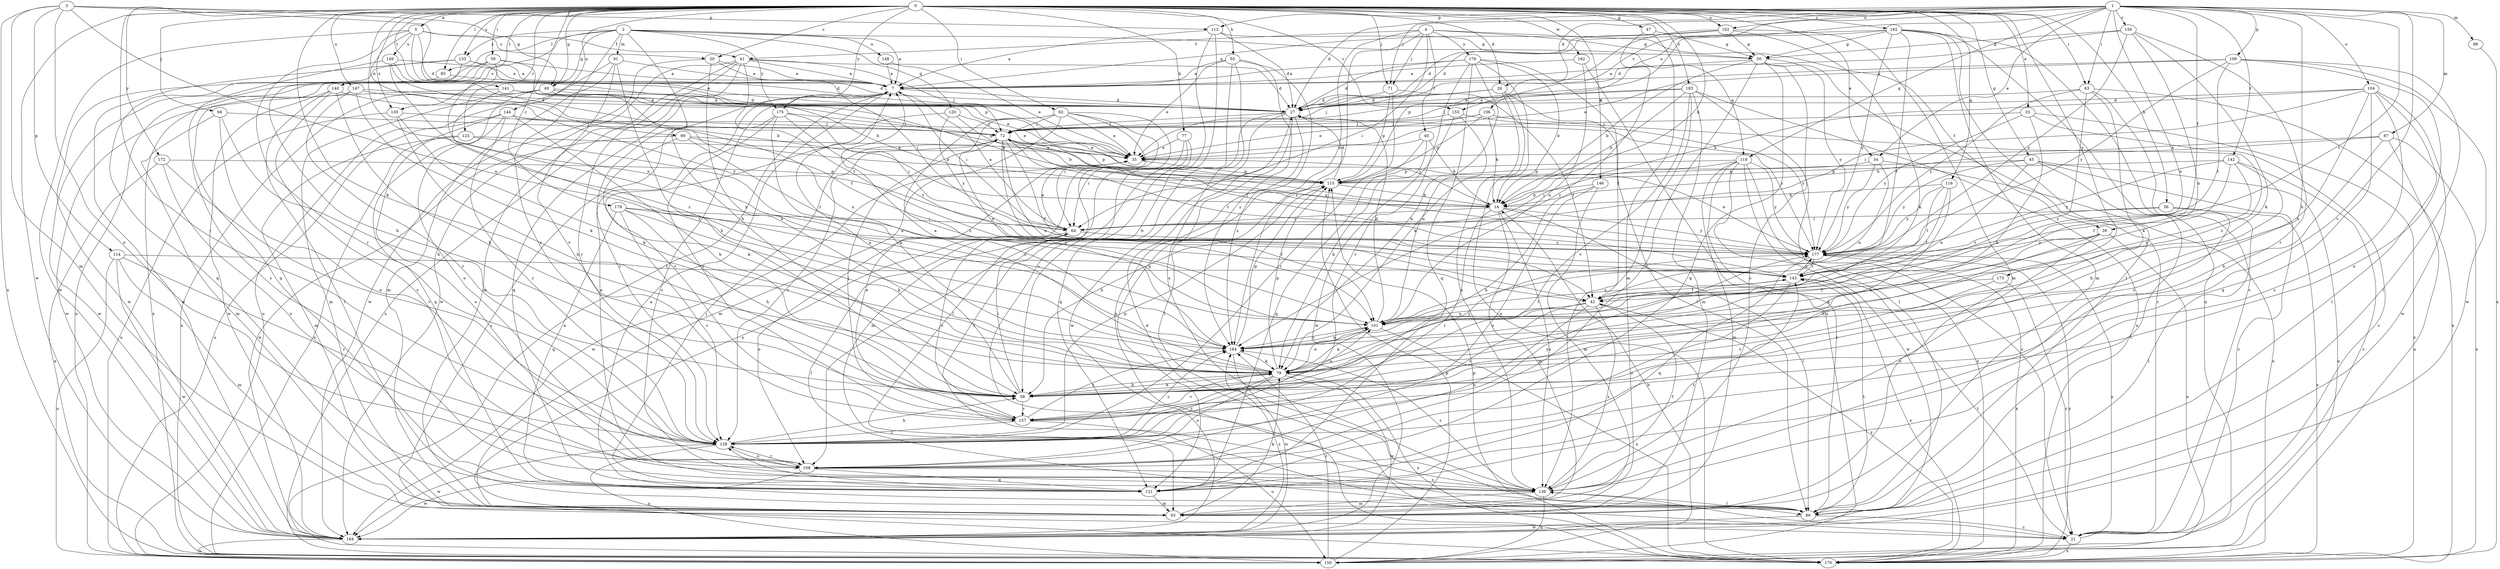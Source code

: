 strict digraph  {
0;
1;
2;
3;
4;
5;
7;
14;
20;
21;
26;
27;
33;
34;
35;
39;
40;
41;
42;
45;
47;
49;
50;
55;
56;
58;
59;
62;
63;
64;
66;
71;
72;
77;
79;
85;
86;
87;
88;
91;
93;
99;
101;
102;
104;
106;
108;
109;
113;
114;
115;
116;
118;
120;
121;
123;
128;
133;
135;
136;
140;
141;
142;
143;
144;
146;
147;
148;
149;
150;
153;
156;
157;
162;
164;
170;
172;
173;
175;
176;
177;
178;
182;
183;
184;
0 -> 5  [label=a];
0 -> 14  [label=b];
0 -> 20  [label=c];
0 -> 26  [label=d];
0 -> 33  [label=e];
0 -> 34  [label=e];
0 -> 45  [label=g];
0 -> 47  [label=g];
0 -> 49  [label=g];
0 -> 55  [label=h];
0 -> 56  [label=h];
0 -> 59  [label=i];
0 -> 62  [label=i];
0 -> 63  [label=i];
0 -> 66  [label=j];
0 -> 71  [label=j];
0 -> 77  [label=k];
0 -> 79  [label=k];
0 -> 85  [label=l];
0 -> 99  [label=n];
0 -> 101  [label=n];
0 -> 102  [label=o];
0 -> 116  [label=q];
0 -> 123  [label=r];
0 -> 128  [label=r];
0 -> 133  [label=s];
0 -> 140  [label=t];
0 -> 141  [label=t];
0 -> 144  [label=u];
0 -> 146  [label=u];
0 -> 147  [label=u];
0 -> 153  [label=v];
0 -> 162  [label=w];
0 -> 164  [label=w];
0 -> 172  [label=y];
0 -> 173  [label=y];
0 -> 175  [label=y];
0 -> 178  [label=z];
0 -> 182  [label=z];
0 -> 183  [label=z];
1 -> 26  [label=d];
1 -> 27  [label=d];
1 -> 34  [label=e];
1 -> 39  [label=f];
1 -> 58  [label=h];
1 -> 63  [label=i];
1 -> 71  [label=j];
1 -> 87  [label=m];
1 -> 88  [label=m];
1 -> 101  [label=n];
1 -> 102  [label=o];
1 -> 104  [label=o];
1 -> 106  [label=o];
1 -> 109  [label=p];
1 -> 113  [label=p];
1 -> 118  [label=q];
1 -> 142  [label=t];
1 -> 143  [label=t];
1 -> 153  [label=v];
1 -> 156  [label=v];
1 -> 157  [label=v];
2 -> 7  [label=a];
2 -> 49  [label=g];
2 -> 58  [label=h];
2 -> 85  [label=l];
2 -> 91  [label=m];
2 -> 118  [label=q];
2 -> 120  [label=q];
2 -> 128  [label=r];
2 -> 133  [label=s];
2 -> 135  [label=s];
2 -> 148  [label=u];
2 -> 175  [label=y];
3 -> 35  [label=e];
3 -> 49  [label=g];
3 -> 93  [label=m];
3 -> 101  [label=n];
3 -> 108  [label=o];
3 -> 113  [label=p];
3 -> 114  [label=p];
3 -> 170  [label=x];
4 -> 39  [label=f];
4 -> 40  [label=f];
4 -> 41  [label=f];
4 -> 50  [label=g];
4 -> 64  [label=i];
4 -> 71  [label=j];
4 -> 121  [label=q];
4 -> 176  [label=y];
4 -> 184  [label=z];
5 -> 20  [label=c];
5 -> 27  [label=d];
5 -> 41  [label=f];
5 -> 115  [label=p];
5 -> 128  [label=r];
5 -> 135  [label=s];
5 -> 149  [label=u];
5 -> 164  [label=w];
7 -> 27  [label=d];
7 -> 64  [label=i];
7 -> 121  [label=q];
7 -> 128  [label=r];
7 -> 136  [label=s];
14 -> 64  [label=i];
14 -> 72  [label=j];
14 -> 86  [label=l];
14 -> 93  [label=m];
14 -> 128  [label=r];
14 -> 136  [label=s];
14 -> 177  [label=y];
20 -> 7  [label=a];
20 -> 64  [label=i];
20 -> 79  [label=k];
20 -> 164  [label=w];
21 -> 27  [label=d];
21 -> 136  [label=s];
21 -> 143  [label=t];
21 -> 170  [label=x];
21 -> 177  [label=y];
26 -> 27  [label=d];
26 -> 72  [label=j];
26 -> 79  [label=k];
26 -> 86  [label=l];
26 -> 136  [label=s];
27 -> 72  [label=j];
27 -> 86  [label=l];
27 -> 121  [label=q];
27 -> 164  [label=w];
27 -> 177  [label=y];
27 -> 184  [label=z];
33 -> 21  [label=c];
33 -> 72  [label=j];
33 -> 79  [label=k];
33 -> 170  [label=x];
33 -> 177  [label=y];
34 -> 101  [label=n];
34 -> 115  [label=p];
34 -> 170  [label=x];
34 -> 177  [label=y];
35 -> 115  [label=p];
35 -> 164  [label=w];
39 -> 58  [label=h];
39 -> 79  [label=k];
39 -> 136  [label=s];
39 -> 150  [label=u];
39 -> 177  [label=y];
40 -> 14  [label=b];
40 -> 35  [label=e];
40 -> 79  [label=k];
40 -> 121  [label=q];
41 -> 7  [label=a];
41 -> 27  [label=d];
41 -> 72  [label=j];
41 -> 93  [label=m];
41 -> 128  [label=r];
41 -> 143  [label=t];
41 -> 164  [label=w];
41 -> 170  [label=x];
42 -> 101  [label=n];
42 -> 108  [label=o];
42 -> 136  [label=s];
42 -> 157  [label=v];
42 -> 170  [label=x];
45 -> 21  [label=c];
45 -> 86  [label=l];
45 -> 101  [label=n];
45 -> 115  [label=p];
45 -> 150  [label=u];
45 -> 177  [label=y];
47 -> 50  [label=g];
47 -> 93  [label=m];
47 -> 184  [label=z];
49 -> 14  [label=b];
49 -> 27  [label=d];
49 -> 93  [label=m];
49 -> 101  [label=n];
49 -> 108  [label=o];
49 -> 170  [label=x];
50 -> 7  [label=a];
50 -> 14  [label=b];
50 -> 21  [label=c];
50 -> 108  [label=o];
50 -> 121  [label=q];
50 -> 136  [label=s];
50 -> 177  [label=y];
55 -> 7  [label=a];
55 -> 35  [label=e];
55 -> 58  [label=h];
55 -> 136  [label=s];
55 -> 170  [label=x];
55 -> 184  [label=z];
56 -> 64  [label=i];
56 -> 86  [label=l];
56 -> 143  [label=t];
56 -> 170  [label=x];
58 -> 7  [label=a];
58 -> 64  [label=i];
58 -> 79  [label=k];
58 -> 101  [label=n];
58 -> 157  [label=v];
59 -> 7  [label=a];
59 -> 14  [label=b];
59 -> 121  [label=q];
59 -> 150  [label=u];
59 -> 170  [label=x];
59 -> 184  [label=z];
62 -> 35  [label=e];
62 -> 64  [label=i];
62 -> 72  [label=j];
62 -> 86  [label=l];
62 -> 93  [label=m];
62 -> 101  [label=n];
62 -> 170  [label=x];
62 -> 184  [label=z];
63 -> 27  [label=d];
63 -> 79  [label=k];
63 -> 136  [label=s];
63 -> 170  [label=x];
63 -> 177  [label=y];
63 -> 184  [label=z];
64 -> 7  [label=a];
64 -> 35  [label=e];
64 -> 86  [label=l];
64 -> 108  [label=o];
64 -> 157  [label=v];
64 -> 177  [label=y];
66 -> 58  [label=h];
66 -> 72  [label=j];
66 -> 93  [label=m];
66 -> 108  [label=o];
71 -> 27  [label=d];
71 -> 42  [label=f];
71 -> 115  [label=p];
71 -> 128  [label=r];
72 -> 35  [label=e];
72 -> 42  [label=f];
72 -> 101  [label=n];
72 -> 115  [label=p];
72 -> 128  [label=r];
72 -> 143  [label=t];
72 -> 177  [label=y];
72 -> 184  [label=z];
77 -> 35  [label=e];
77 -> 64  [label=i];
77 -> 86  [label=l];
77 -> 93  [label=m];
79 -> 7  [label=a];
79 -> 58  [label=h];
79 -> 101  [label=n];
79 -> 108  [label=o];
79 -> 115  [label=p];
79 -> 128  [label=r];
79 -> 157  [label=v];
79 -> 164  [label=w];
79 -> 170  [label=x];
79 -> 177  [label=y];
85 -> 27  [label=d];
85 -> 164  [label=w];
86 -> 7  [label=a];
86 -> 21  [label=c];
86 -> 143  [label=t];
86 -> 164  [label=w];
87 -> 14  [label=b];
87 -> 35  [label=e];
87 -> 58  [label=h];
87 -> 150  [label=u];
87 -> 170  [label=x];
88 -> 170  [label=x];
91 -> 7  [label=a];
91 -> 58  [label=h];
91 -> 93  [label=m];
91 -> 150  [label=u];
91 -> 157  [label=v];
93 -> 79  [label=k];
99 -> 35  [label=e];
99 -> 79  [label=k];
99 -> 115  [label=p];
99 -> 143  [label=t];
99 -> 164  [label=w];
101 -> 27  [label=d];
101 -> 79  [label=k];
101 -> 143  [label=t];
101 -> 170  [label=x];
101 -> 184  [label=z];
102 -> 7  [label=a];
102 -> 27  [label=d];
102 -> 50  [label=g];
102 -> 79  [label=k];
102 -> 93  [label=m];
102 -> 115  [label=p];
104 -> 14  [label=b];
104 -> 27  [label=d];
104 -> 64  [label=i];
104 -> 86  [label=l];
104 -> 121  [label=q];
104 -> 136  [label=s];
104 -> 164  [label=w];
104 -> 184  [label=z];
106 -> 14  [label=b];
106 -> 35  [label=e];
106 -> 72  [label=j];
106 -> 115  [label=p];
106 -> 184  [label=z];
108 -> 121  [label=q];
108 -> 128  [label=r];
108 -> 136  [label=s];
108 -> 164  [label=w];
109 -> 7  [label=a];
109 -> 35  [label=e];
109 -> 86  [label=l];
109 -> 108  [label=o];
109 -> 143  [label=t];
109 -> 164  [label=w];
109 -> 177  [label=y];
113 -> 7  [label=a];
113 -> 27  [label=d];
113 -> 50  [label=g];
113 -> 108  [label=o];
113 -> 136  [label=s];
114 -> 93  [label=m];
114 -> 128  [label=r];
114 -> 143  [label=t];
114 -> 150  [label=u];
114 -> 164  [label=w];
115 -> 14  [label=b];
115 -> 27  [label=d];
115 -> 58  [label=h];
116 -> 14  [label=b];
116 -> 42  [label=f];
116 -> 58  [label=h];
116 -> 143  [label=t];
116 -> 177  [label=y];
118 -> 21  [label=c];
118 -> 64  [label=i];
118 -> 86  [label=l];
118 -> 93  [label=m];
118 -> 115  [label=p];
118 -> 164  [label=w];
118 -> 170  [label=x];
118 -> 177  [label=y];
120 -> 14  [label=b];
120 -> 72  [label=j];
120 -> 157  [label=v];
120 -> 177  [label=y];
121 -> 72  [label=j];
121 -> 93  [label=m];
121 -> 128  [label=r];
121 -> 143  [label=t];
123 -> 35  [label=e];
123 -> 93  [label=m];
123 -> 101  [label=n];
123 -> 108  [label=o];
128 -> 58  [label=h];
128 -> 108  [label=o];
128 -> 115  [label=p];
128 -> 150  [label=u];
128 -> 164  [label=w];
128 -> 177  [label=y];
128 -> 184  [label=z];
133 -> 7  [label=a];
133 -> 27  [label=d];
133 -> 58  [label=h];
133 -> 121  [label=q];
133 -> 164  [label=w];
135 -> 58  [label=h];
135 -> 72  [label=j];
135 -> 79  [label=k];
135 -> 150  [label=u];
136 -> 7  [label=a];
136 -> 42  [label=f];
136 -> 86  [label=l];
136 -> 93  [label=m];
136 -> 150  [label=u];
136 -> 184  [label=z];
140 -> 27  [label=d];
140 -> 58  [label=h];
140 -> 86  [label=l];
140 -> 136  [label=s];
140 -> 164  [label=w];
141 -> 27  [label=d];
141 -> 35  [label=e];
141 -> 115  [label=p];
141 -> 164  [label=w];
141 -> 184  [label=z];
142 -> 21  [label=c];
142 -> 42  [label=f];
142 -> 58  [label=h];
142 -> 101  [label=n];
142 -> 115  [label=p];
142 -> 177  [label=y];
143 -> 42  [label=f];
143 -> 108  [label=o];
143 -> 170  [label=x];
143 -> 177  [label=y];
144 -> 35  [label=e];
144 -> 58  [label=h];
144 -> 72  [label=j];
144 -> 121  [label=q];
144 -> 128  [label=r];
144 -> 150  [label=u];
144 -> 170  [label=x];
146 -> 14  [label=b];
146 -> 58  [label=h];
146 -> 93  [label=m];
146 -> 108  [label=o];
147 -> 27  [label=d];
147 -> 79  [label=k];
147 -> 128  [label=r];
147 -> 164  [label=w];
147 -> 177  [label=y];
148 -> 7  [label=a];
148 -> 35  [label=e];
149 -> 7  [label=a];
149 -> 14  [label=b];
149 -> 42  [label=f];
149 -> 136  [label=s];
149 -> 184  [label=z];
150 -> 14  [label=b];
150 -> 115  [label=p];
150 -> 184  [label=z];
153 -> 72  [label=j];
153 -> 101  [label=n];
153 -> 164  [label=w];
153 -> 177  [label=y];
156 -> 27  [label=d];
156 -> 50  [label=g];
156 -> 79  [label=k];
156 -> 101  [label=n];
156 -> 128  [label=r];
156 -> 177  [label=y];
157 -> 35  [label=e];
157 -> 72  [label=j];
157 -> 128  [label=r];
157 -> 150  [label=u];
157 -> 184  [label=z];
162 -> 7  [label=a];
162 -> 101  [label=n];
162 -> 150  [label=u];
164 -> 150  [label=u];
164 -> 184  [label=z];
170 -> 7  [label=a];
170 -> 115  [label=p];
170 -> 177  [label=y];
172 -> 108  [label=o];
172 -> 115  [label=p];
172 -> 128  [label=r];
172 -> 170  [label=x];
173 -> 21  [label=c];
173 -> 42  [label=f];
173 -> 157  [label=v];
175 -> 21  [label=c];
175 -> 64  [label=i];
175 -> 72  [label=j];
175 -> 79  [label=k];
175 -> 143  [label=t];
175 -> 157  [label=v];
176 -> 7  [label=a];
176 -> 14  [label=b];
176 -> 27  [label=d];
176 -> 42  [label=f];
176 -> 79  [label=k];
176 -> 121  [label=q];
176 -> 128  [label=r];
176 -> 170  [label=x];
177 -> 35  [label=e];
177 -> 72  [label=j];
177 -> 121  [label=q];
177 -> 143  [label=t];
177 -> 170  [label=x];
178 -> 42  [label=f];
178 -> 58  [label=h];
178 -> 64  [label=i];
178 -> 79  [label=k];
178 -> 121  [label=q];
178 -> 128  [label=r];
182 -> 21  [label=c];
182 -> 27  [label=d];
182 -> 35  [label=e];
182 -> 42  [label=f];
182 -> 50  [label=g];
182 -> 86  [label=l];
182 -> 93  [label=m];
182 -> 150  [label=u];
182 -> 177  [label=y];
183 -> 14  [label=b];
183 -> 27  [label=d];
183 -> 72  [label=j];
183 -> 86  [label=l];
183 -> 93  [label=m];
183 -> 136  [label=s];
183 -> 157  [label=v];
183 -> 170  [label=x];
184 -> 79  [label=k];
184 -> 101  [label=n];
184 -> 115  [label=p];
184 -> 164  [label=w];
}
